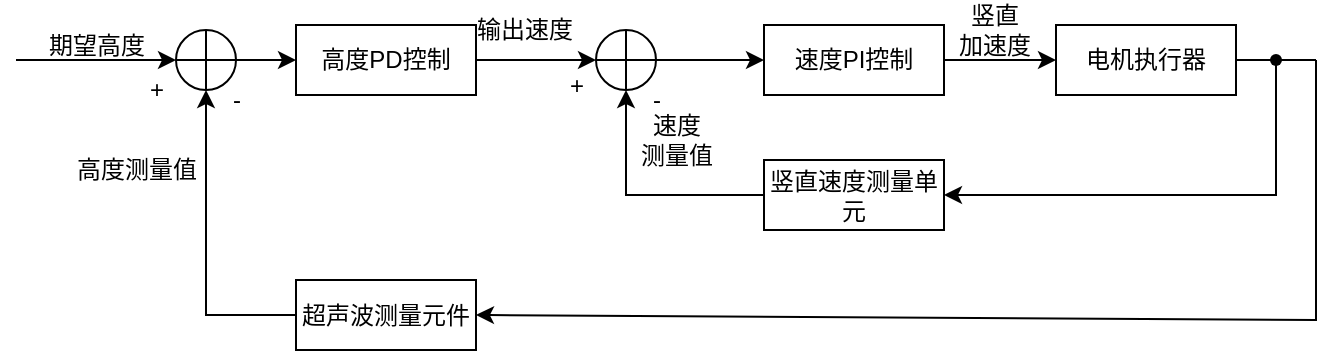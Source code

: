 <mxfile version="18.0.7" type="github">
  <diagram id="XKc3KVFMeeqk282OgJKy" name="Page-1">
    <mxGraphModel dx="856" dy="853" grid="1" gridSize="10" guides="1" tooltips="1" connect="1" arrows="1" fold="1" page="1" pageScale="1" pageWidth="827" pageHeight="1169" math="0" shadow="0">
      <root>
        <mxCell id="0" />
        <mxCell id="1" parent="0" />
        <mxCell id="MSYMzyp2a84vjGARM3MN-4" value="" style="edgeStyle=orthogonalEdgeStyle;rounded=0;orthogonalLoop=1;jettySize=auto;html=1;" edge="1" parent="1" source="MSYMzyp2a84vjGARM3MN-1" target="MSYMzyp2a84vjGARM3MN-3">
          <mxGeometry relative="1" as="geometry" />
        </mxCell>
        <mxCell id="MSYMzyp2a84vjGARM3MN-1" value="" style="shape=orEllipse;perimeter=ellipsePerimeter;whiteSpace=wrap;html=1;backgroundOutline=1;" vertex="1" parent="1">
          <mxGeometry x="120" y="245" width="30" height="30" as="geometry" />
        </mxCell>
        <mxCell id="MSYMzyp2a84vjGARM3MN-2" value="" style="endArrow=classic;html=1;rounded=0;entryX=0;entryY=0.5;entryDx=0;entryDy=0;" edge="1" parent="1" target="MSYMzyp2a84vjGARM3MN-1">
          <mxGeometry width="50" height="50" relative="1" as="geometry">
            <mxPoint x="40" y="260" as="sourcePoint" />
            <mxPoint x="110" y="245" as="targetPoint" />
          </mxGeometry>
        </mxCell>
        <mxCell id="MSYMzyp2a84vjGARM3MN-8" value="" style="edgeStyle=orthogonalEdgeStyle;rounded=0;orthogonalLoop=1;jettySize=auto;html=1;" edge="1" parent="1" source="MSYMzyp2a84vjGARM3MN-3" target="MSYMzyp2a84vjGARM3MN-7">
          <mxGeometry relative="1" as="geometry" />
        </mxCell>
        <mxCell id="MSYMzyp2a84vjGARM3MN-3" value="高度PD控制" style="rounded=0;whiteSpace=wrap;html=1;" vertex="1" parent="1">
          <mxGeometry x="180" y="242.5" width="90" height="35" as="geometry" />
        </mxCell>
        <mxCell id="MSYMzyp2a84vjGARM3MN-5" value="+" style="text;html=1;align=center;verticalAlign=middle;resizable=0;points=[];autosize=1;strokeColor=none;fillColor=none;" vertex="1" parent="1">
          <mxGeometry x="100" y="265" width="20" height="20" as="geometry" />
        </mxCell>
        <mxCell id="MSYMzyp2a84vjGARM3MN-6" value="期望高度" style="text;html=1;align=center;verticalAlign=middle;resizable=0;points=[];autosize=1;strokeColor=none;fillColor=none;" vertex="1" parent="1">
          <mxGeometry x="50" y="242.5" width="60" height="20" as="geometry" />
        </mxCell>
        <mxCell id="MSYMzyp2a84vjGARM3MN-12" value="" style="edgeStyle=orthogonalEdgeStyle;rounded=0;orthogonalLoop=1;jettySize=auto;html=1;" edge="1" parent="1" source="MSYMzyp2a84vjGARM3MN-7" target="MSYMzyp2a84vjGARM3MN-11">
          <mxGeometry relative="1" as="geometry" />
        </mxCell>
        <mxCell id="MSYMzyp2a84vjGARM3MN-7" value="" style="shape=orEllipse;perimeter=ellipsePerimeter;whiteSpace=wrap;html=1;backgroundOutline=1;" vertex="1" parent="1">
          <mxGeometry x="330" y="245" width="30" height="30" as="geometry" />
        </mxCell>
        <mxCell id="MSYMzyp2a84vjGARM3MN-9" value="输出速度" style="text;html=1;align=center;verticalAlign=middle;resizable=0;points=[];autosize=1;strokeColor=none;fillColor=none;" vertex="1" parent="1">
          <mxGeometry x="264" y="235" width="60" height="20" as="geometry" />
        </mxCell>
        <mxCell id="MSYMzyp2a84vjGARM3MN-10" value="+" style="text;html=1;align=center;verticalAlign=middle;resizable=0;points=[];autosize=1;strokeColor=none;fillColor=none;" vertex="1" parent="1">
          <mxGeometry x="310" y="262.5" width="20" height="20" as="geometry" />
        </mxCell>
        <mxCell id="MSYMzyp2a84vjGARM3MN-14" value="" style="edgeStyle=orthogonalEdgeStyle;rounded=0;orthogonalLoop=1;jettySize=auto;html=1;" edge="1" parent="1" source="MSYMzyp2a84vjGARM3MN-11" target="MSYMzyp2a84vjGARM3MN-13">
          <mxGeometry relative="1" as="geometry" />
        </mxCell>
        <mxCell id="MSYMzyp2a84vjGARM3MN-11" value="速度PI控制" style="rounded=0;whiteSpace=wrap;html=1;" vertex="1" parent="1">
          <mxGeometry x="414" y="242.5" width="90" height="35" as="geometry" />
        </mxCell>
        <mxCell id="MSYMzyp2a84vjGARM3MN-13" value="电机执行器" style="rounded=0;whiteSpace=wrap;html=1;" vertex="1" parent="1">
          <mxGeometry x="560" y="242.5" width="90" height="35" as="geometry" />
        </mxCell>
        <mxCell id="MSYMzyp2a84vjGARM3MN-15" value="竖直&lt;br&gt;加速度" style="text;html=1;align=center;verticalAlign=middle;resizable=0;points=[];autosize=1;strokeColor=none;fillColor=none;" vertex="1" parent="1">
          <mxGeometry x="504" y="230" width="50" height="30" as="geometry" />
        </mxCell>
        <mxCell id="MSYMzyp2a84vjGARM3MN-16" value="" style="endArrow=classic;html=1;rounded=0;exitDx=0;exitDy=0;startArrow=none;entryX=1;entryY=0.5;entryDx=0;entryDy=0;" edge="1" parent="1" target="MSYMzyp2a84vjGARM3MN-27">
          <mxGeometry width="50" height="50" relative="1" as="geometry">
            <mxPoint x="690" y="260" as="sourcePoint" />
            <mxPoint x="630" y="410" as="targetPoint" />
            <Array as="points">
              <mxPoint x="690" y="390" />
            </Array>
          </mxGeometry>
        </mxCell>
        <mxCell id="MSYMzyp2a84vjGARM3MN-24" style="edgeStyle=orthogonalEdgeStyle;rounded=0;orthogonalLoop=1;jettySize=auto;html=1;entryX=1;entryY=0.5;entryDx=0;entryDy=0;" edge="1" parent="1" source="MSYMzyp2a84vjGARM3MN-17" target="MSYMzyp2a84vjGARM3MN-22">
          <mxGeometry relative="1" as="geometry">
            <mxPoint x="670" y="330" as="targetPoint" />
            <Array as="points">
              <mxPoint x="670" y="328" />
            </Array>
          </mxGeometry>
        </mxCell>
        <mxCell id="MSYMzyp2a84vjGARM3MN-17" value="" style="shape=waypoint;sketch=0;fillStyle=solid;size=6;pointerEvents=1;points=[];fillColor=none;resizable=0;rotatable=0;perimeter=centerPerimeter;snapToPoint=1;" vertex="1" parent="1">
          <mxGeometry x="650" y="240" width="40" height="40" as="geometry" />
        </mxCell>
        <mxCell id="MSYMzyp2a84vjGARM3MN-18" value="" style="endArrow=none;html=1;rounded=0;exitX=1;exitY=0.5;exitDx=0;exitDy=0;" edge="1" parent="1" source="MSYMzyp2a84vjGARM3MN-13" target="MSYMzyp2a84vjGARM3MN-17">
          <mxGeometry width="50" height="50" relative="1" as="geometry">
            <mxPoint x="650" y="260" as="sourcePoint" />
            <mxPoint x="720" y="260" as="targetPoint" />
          </mxGeometry>
        </mxCell>
        <mxCell id="MSYMzyp2a84vjGARM3MN-20" value="" style="endArrow=none;html=1;rounded=0;exitDx=0;exitDy=0;startArrow=none;" edge="1" parent="1" source="MSYMzyp2a84vjGARM3MN-17">
          <mxGeometry width="50" height="50" relative="1" as="geometry">
            <mxPoint x="670" y="260" as="sourcePoint" />
            <mxPoint x="690" y="260" as="targetPoint" />
          </mxGeometry>
        </mxCell>
        <mxCell id="MSYMzyp2a84vjGARM3MN-25" style="edgeStyle=orthogonalEdgeStyle;rounded=0;orthogonalLoop=1;jettySize=auto;html=1;entryX=0.5;entryY=1;entryDx=0;entryDy=0;" edge="1" parent="1" source="MSYMzyp2a84vjGARM3MN-22" target="MSYMzyp2a84vjGARM3MN-7">
          <mxGeometry relative="1" as="geometry" />
        </mxCell>
        <mxCell id="MSYMzyp2a84vjGARM3MN-22" value="竖直速度测量单元" style="rounded=0;whiteSpace=wrap;html=1;" vertex="1" parent="1">
          <mxGeometry x="414" y="310" width="90" height="35" as="geometry" />
        </mxCell>
        <mxCell id="MSYMzyp2a84vjGARM3MN-26" value="-" style="text;html=1;align=center;verticalAlign=middle;resizable=0;points=[];autosize=1;strokeColor=none;fillColor=none;" vertex="1" parent="1">
          <mxGeometry x="350" y="270" width="20" height="20" as="geometry" />
        </mxCell>
        <mxCell id="MSYMzyp2a84vjGARM3MN-31" style="edgeStyle=orthogonalEdgeStyle;rounded=0;orthogonalLoop=1;jettySize=auto;html=1;entryX=0.5;entryY=1;entryDx=0;entryDy=0;" edge="1" parent="1" source="MSYMzyp2a84vjGARM3MN-27" target="MSYMzyp2a84vjGARM3MN-1">
          <mxGeometry relative="1" as="geometry" />
        </mxCell>
        <mxCell id="MSYMzyp2a84vjGARM3MN-27" value="超声波测量元件" style="rounded=0;whiteSpace=wrap;html=1;" vertex="1" parent="1">
          <mxGeometry x="180" y="370" width="90" height="35" as="geometry" />
        </mxCell>
        <mxCell id="MSYMzyp2a84vjGARM3MN-30" value="速度&lt;br&gt;测量值" style="text;html=1;align=center;verticalAlign=middle;resizable=0;points=[];autosize=1;strokeColor=none;fillColor=none;" vertex="1" parent="1">
          <mxGeometry x="345" y="285" width="50" height="30" as="geometry" />
        </mxCell>
        <mxCell id="MSYMzyp2a84vjGARM3MN-32" value="-" style="text;html=1;align=center;verticalAlign=middle;resizable=0;points=[];autosize=1;strokeColor=none;fillColor=none;" vertex="1" parent="1">
          <mxGeometry x="140" y="270" width="20" height="20" as="geometry" />
        </mxCell>
        <mxCell id="MSYMzyp2a84vjGARM3MN-33" value="高度测量值" style="text;html=1;align=center;verticalAlign=middle;resizable=0;points=[];autosize=1;strokeColor=none;fillColor=none;" vertex="1" parent="1">
          <mxGeometry x="60" y="305" width="80" height="20" as="geometry" />
        </mxCell>
      </root>
    </mxGraphModel>
  </diagram>
</mxfile>

